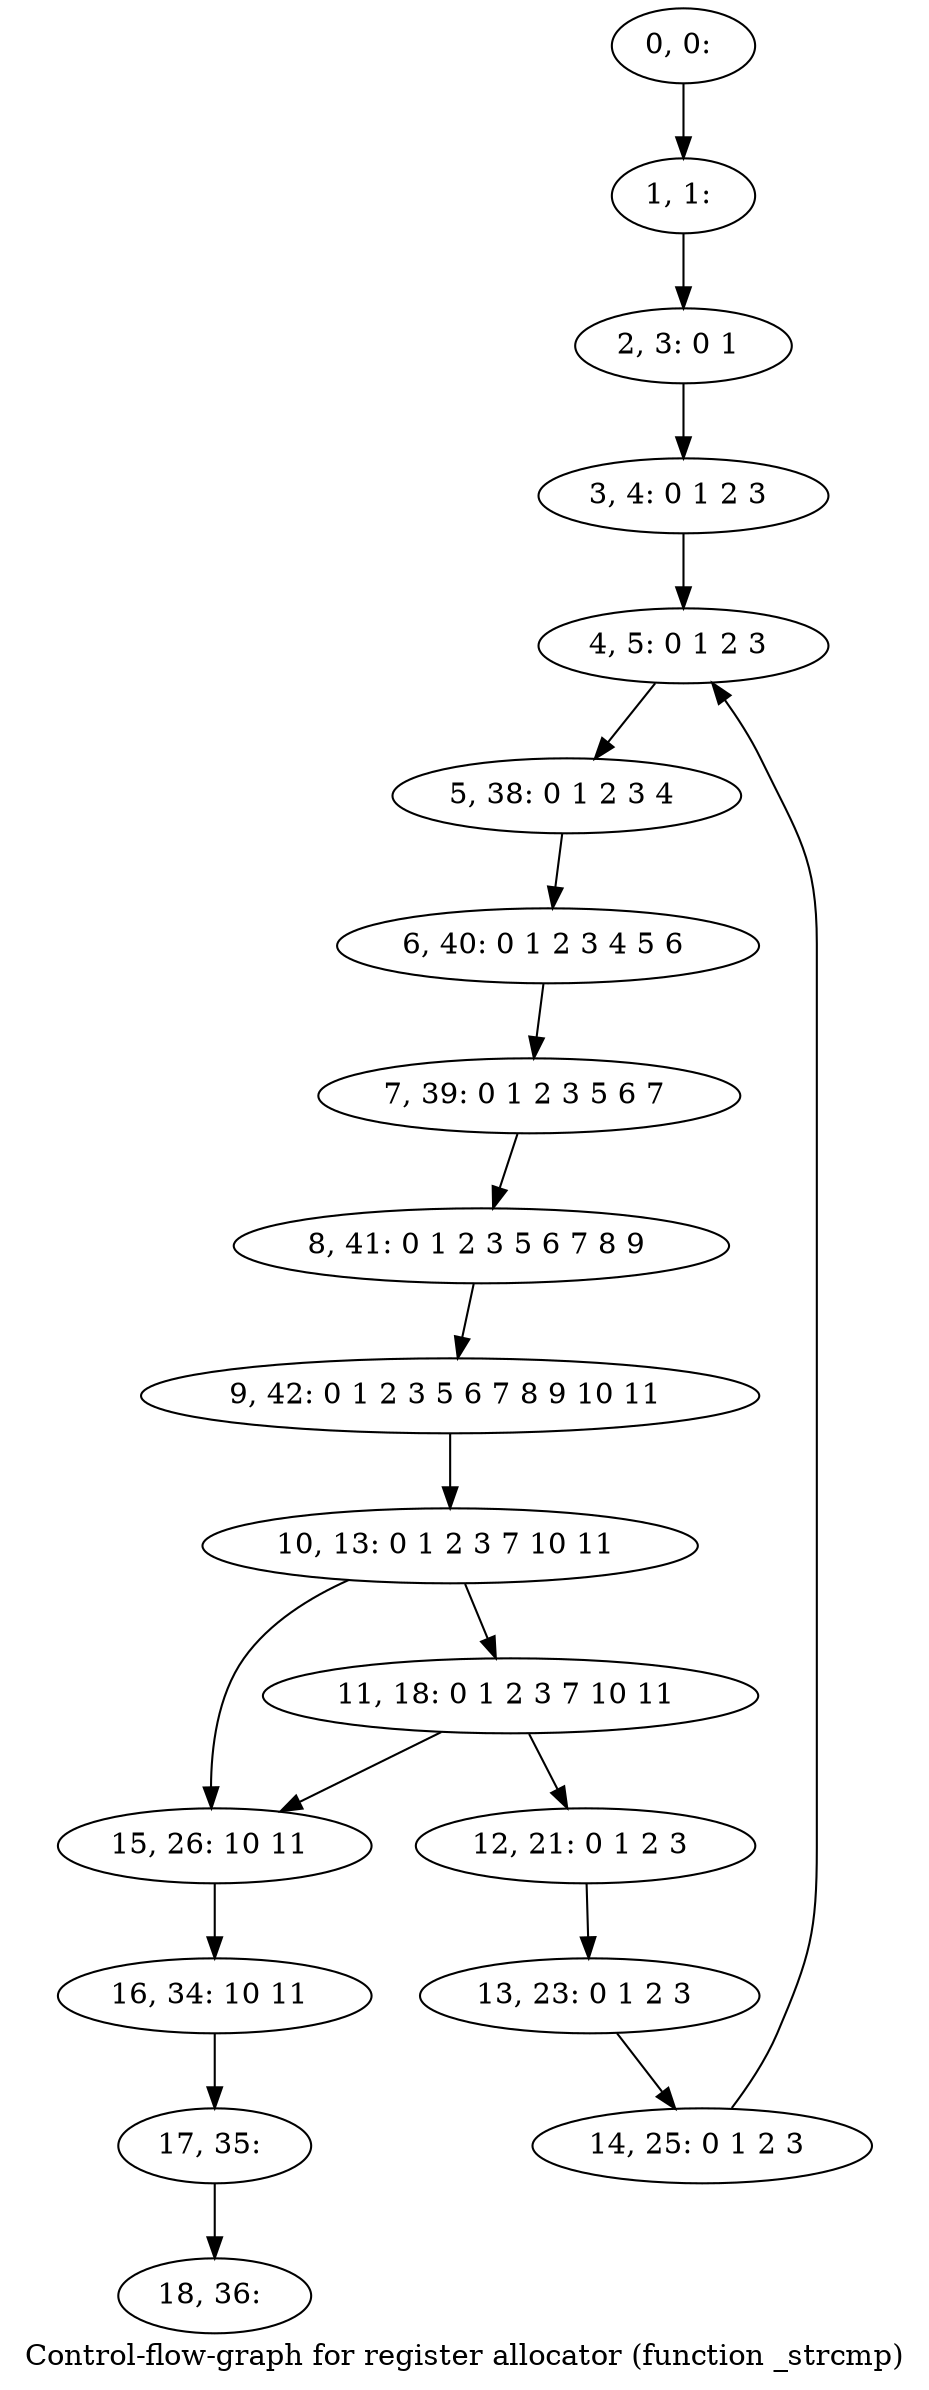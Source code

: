 digraph G {
graph [label="Control-flow-graph for register allocator (function _strcmp)"]
0[label="0, 0: "];
1[label="1, 1: "];
2[label="2, 3: 0 1 "];
3[label="3, 4: 0 1 2 3 "];
4[label="4, 5: 0 1 2 3 "];
5[label="5, 38: 0 1 2 3 4 "];
6[label="6, 40: 0 1 2 3 4 5 6 "];
7[label="7, 39: 0 1 2 3 5 6 7 "];
8[label="8, 41: 0 1 2 3 5 6 7 8 9 "];
9[label="9, 42: 0 1 2 3 5 6 7 8 9 10 11 "];
10[label="10, 13: 0 1 2 3 7 10 11 "];
11[label="11, 18: 0 1 2 3 7 10 11 "];
12[label="12, 21: 0 1 2 3 "];
13[label="13, 23: 0 1 2 3 "];
14[label="14, 25: 0 1 2 3 "];
15[label="15, 26: 10 11 "];
16[label="16, 34: 10 11 "];
17[label="17, 35: "];
18[label="18, 36: "];
0->1 ;
1->2 ;
2->3 ;
3->4 ;
4->5 ;
5->6 ;
6->7 ;
7->8 ;
8->9 ;
9->10 ;
10->11 ;
10->15 ;
11->12 ;
11->15 ;
12->13 ;
13->14 ;
14->4 ;
15->16 ;
16->17 ;
17->18 ;
}
